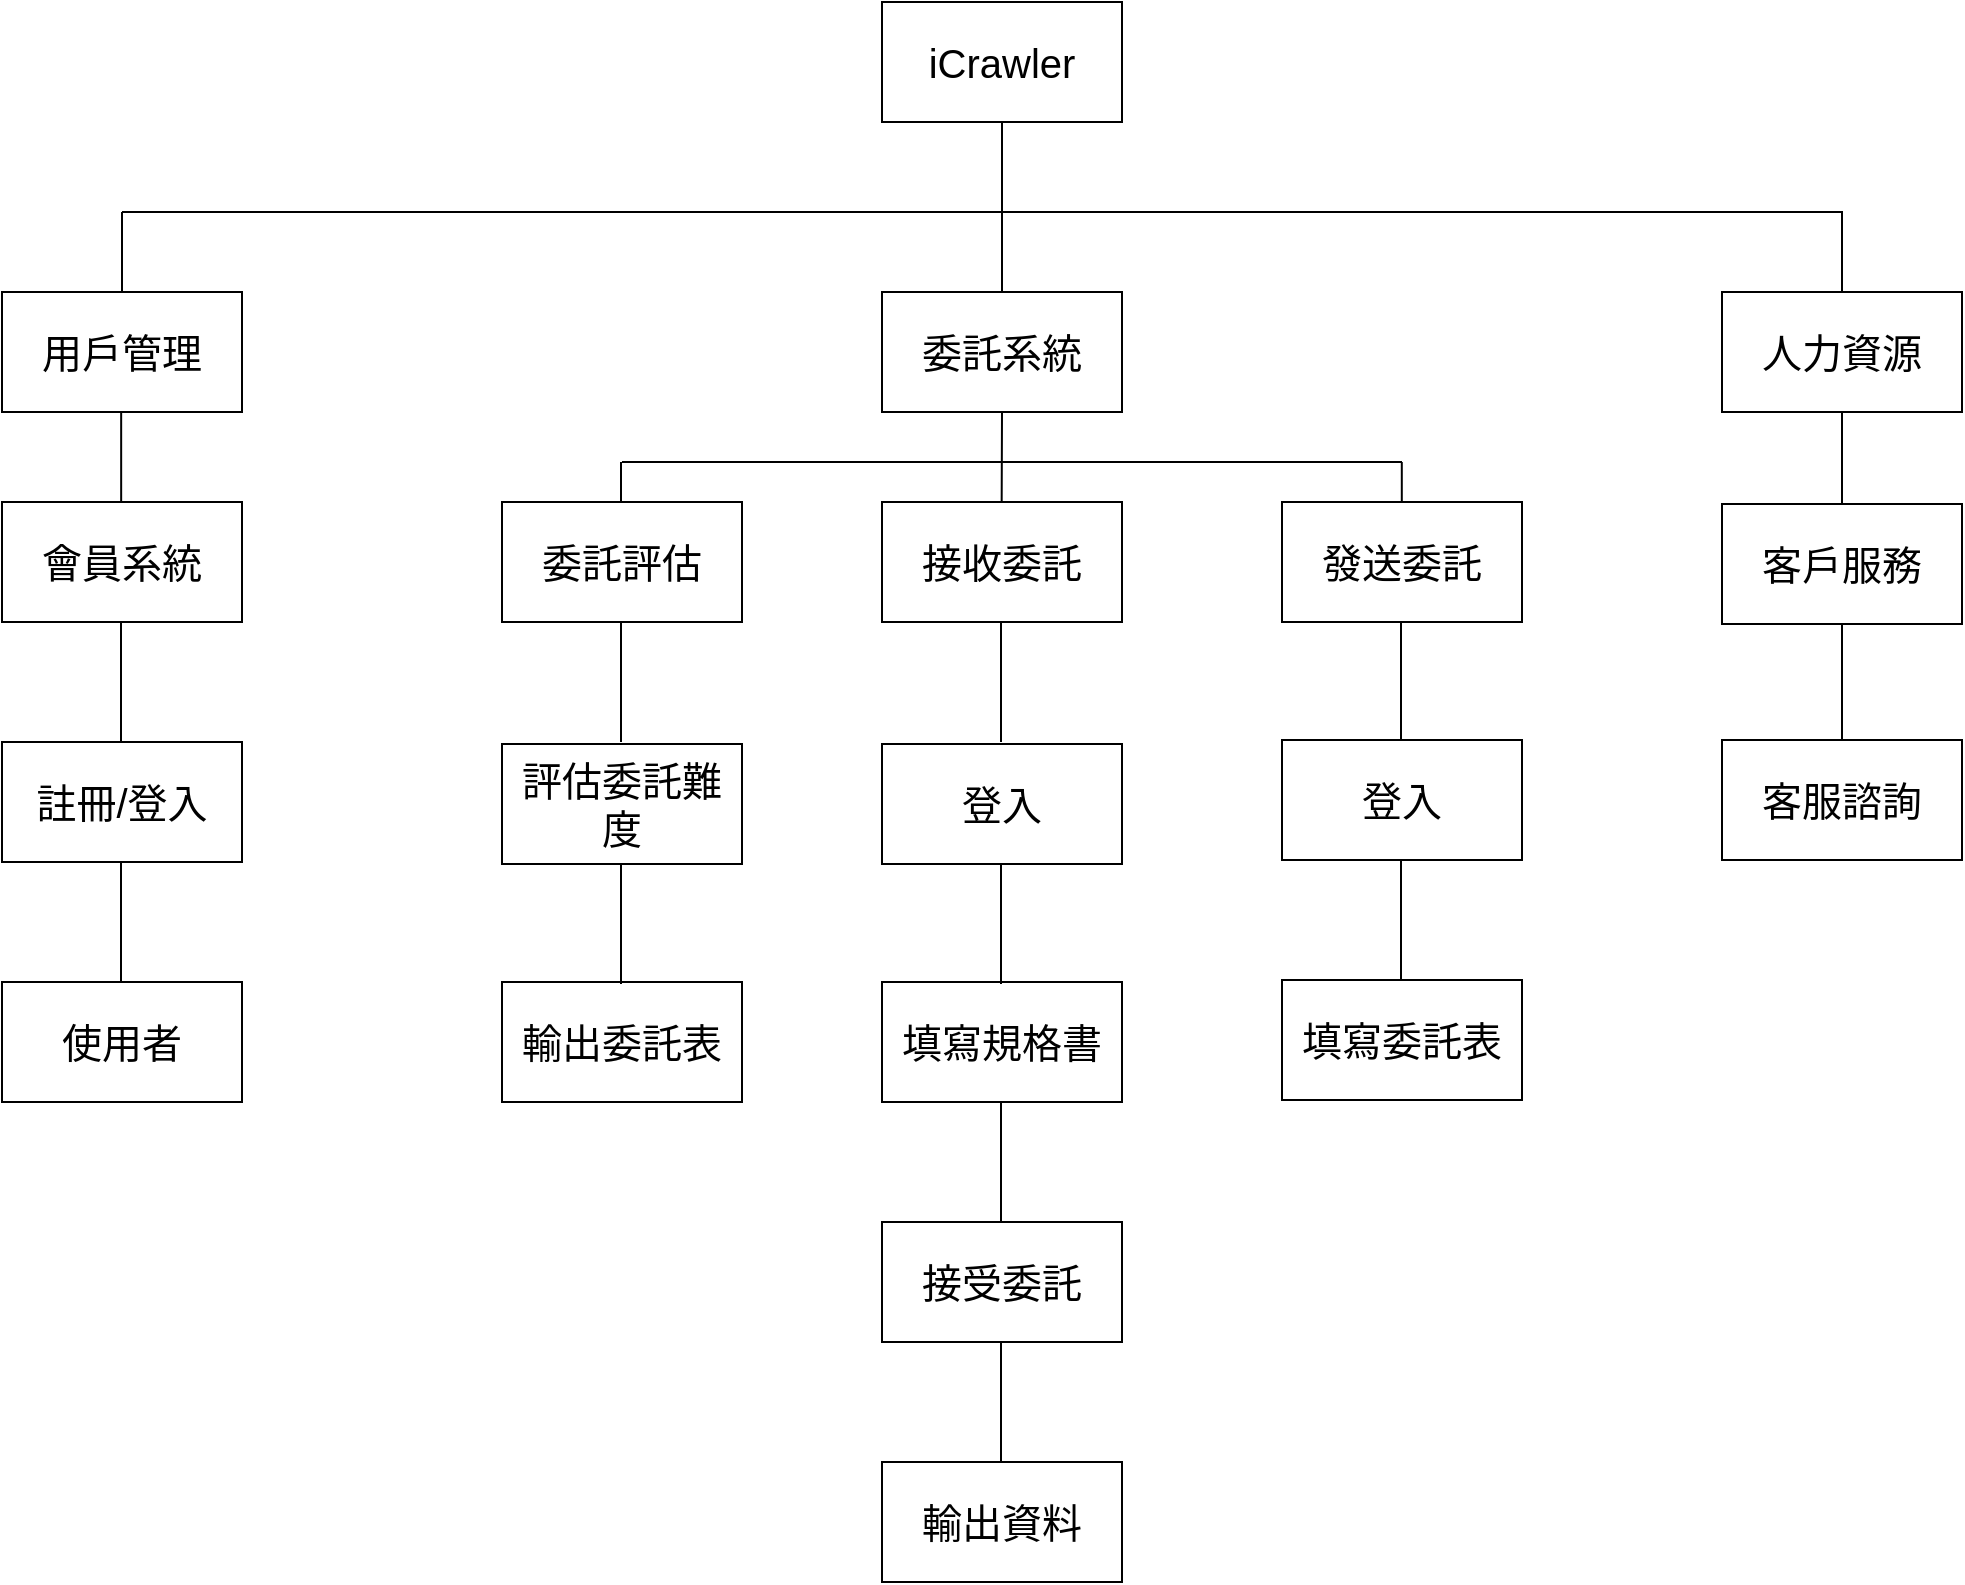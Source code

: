 <mxfile version="21.3.6" type="device">
  <diagram name="第 1 页" id="8Goata_C4mtGEVAOtsTr">
    <mxGraphModel dx="1674" dy="834" grid="1" gridSize="10" guides="1" tooltips="1" connect="1" arrows="1" fold="1" page="1" pageScale="1" pageWidth="827" pageHeight="1169" math="0" shadow="0">
      <root>
        <mxCell id="0" />
        <mxCell id="1" parent="0" />
        <mxCell id="AqN7fXOnnvGa0q25064H-1" value="" style="endArrow=none;html=1;rounded=0;" edge="1" parent="1">
          <mxGeometry width="50" height="50" relative="1" as="geometry">
            <mxPoint x="1130" y="509" as="sourcePoint" />
            <mxPoint x="1130" y="410" as="targetPoint" />
            <Array as="points">
              <mxPoint x="1130" y="499" />
            </Array>
          </mxGeometry>
        </mxCell>
        <mxCell id="AqN7fXOnnvGa0q25064H-2" value="" style="endArrow=none;html=1;rounded=0;entryX=0.5;entryY=1;entryDx=0;entryDy=0;fontSize=20;" edge="1" parent="1">
          <mxGeometry width="50" height="50" relative="1" as="geometry">
            <mxPoint x="710" y="215" as="sourcePoint" />
            <mxPoint x="710" y="115" as="targetPoint" />
          </mxGeometry>
        </mxCell>
        <mxCell id="AqN7fXOnnvGa0q25064H-3" value="" style="endArrow=none;html=1;rounded=0;fontSize=20;entryX=0.5;entryY=0;entryDx=0;entryDy=0;" edge="1" parent="1" target="AqN7fXOnnvGa0q25064H-29">
          <mxGeometry width="50" height="50" relative="1" as="geometry">
            <mxPoint x="270" y="215" as="sourcePoint" />
            <mxPoint x="1320" y="210" as="targetPoint" />
            <Array as="points">
              <mxPoint x="400" y="215" />
              <mxPoint x="1130" y="215" />
            </Array>
          </mxGeometry>
        </mxCell>
        <mxCell id="AqN7fXOnnvGa0q25064H-4" value="用戶管理" style="rounded=0;whiteSpace=wrap;html=1;fontSize=20;" vertex="1" parent="1">
          <mxGeometry x="210" y="255" width="120" height="60" as="geometry" />
        </mxCell>
        <mxCell id="AqN7fXOnnvGa0q25064H-5" value="" style="endArrow=none;html=1;rounded=0;exitX=0.5;exitY=0;exitDx=0;exitDy=0;fontSize=20;" edge="1" parent="1" source="AqN7fXOnnvGa0q25064H-4">
          <mxGeometry width="50" height="50" relative="1" as="geometry">
            <mxPoint x="560" y="405" as="sourcePoint" />
            <mxPoint x="270" y="215" as="targetPoint" />
            <Array as="points">
              <mxPoint x="270" y="235" />
            </Array>
          </mxGeometry>
        </mxCell>
        <mxCell id="AqN7fXOnnvGa0q25064H-6" value="" style="endArrow=none;html=1;rounded=0;entryX=0.5;entryY=1;entryDx=0;entryDy=0;fontSize=20;" edge="1" parent="1">
          <mxGeometry width="50" height="50" relative="1" as="geometry">
            <mxPoint x="269.5" y="496" as="sourcePoint" />
            <mxPoint x="269.5" y="436" as="targetPoint" />
          </mxGeometry>
        </mxCell>
        <mxCell id="AqN7fXOnnvGa0q25064H-7" value="使用者" style="rounded=0;whiteSpace=wrap;html=1;fontSize=20;" vertex="1" parent="1">
          <mxGeometry x="210" y="600" width="120" height="60" as="geometry" />
        </mxCell>
        <mxCell id="AqN7fXOnnvGa0q25064H-8" value="" style="endArrow=none;html=1;rounded=1;fontSize=20;" edge="1" parent="1">
          <mxGeometry width="50" height="50" relative="1" as="geometry">
            <mxPoint x="710.5" y="340" as="sourcePoint" />
            <mxPoint x="910" y="340" as="targetPoint" />
          </mxGeometry>
        </mxCell>
        <mxCell id="AqN7fXOnnvGa0q25064H-9" value="" style="endArrow=none;html=1;rounded=0;entryX=0.5;entryY=1;entryDx=0;entryDy=0;fontSize=20;" edge="1" parent="1">
          <mxGeometry width="50" height="50" relative="1" as="geometry">
            <mxPoint x="269.58" y="375" as="sourcePoint" />
            <mxPoint x="269.58" y="315" as="targetPoint" />
          </mxGeometry>
        </mxCell>
        <mxCell id="AqN7fXOnnvGa0q25064H-10" value="工具" style="rounded=0;whiteSpace=wrap;html=1;fontSize=20;" vertex="1" parent="1">
          <mxGeometry x="850" y="360" width="120" height="60" as="geometry" />
        </mxCell>
        <mxCell id="AqN7fXOnnvGa0q25064H-11" value="iCrawler" style="rounded=0;whiteSpace=wrap;html=1;fontSize=20;" vertex="1" parent="1">
          <mxGeometry x="650" y="110" width="120" height="60" as="geometry" />
        </mxCell>
        <mxCell id="AqN7fXOnnvGa0q25064H-12" value="" style="endArrow=none;html=1;rounded=0;entryX=0.5;entryY=1;entryDx=0;entryDy=0;fontSize=20;exitX=0.5;exitY=0;exitDx=0;exitDy=0;" edge="1" parent="1" source="AqN7fXOnnvGa0q25064H-14" target="AqN7fXOnnvGa0q25064H-11">
          <mxGeometry width="50" height="50" relative="1" as="geometry">
            <mxPoint x="710" y="215" as="sourcePoint" />
            <mxPoint x="370" y="255" as="targetPoint" />
          </mxGeometry>
        </mxCell>
        <mxCell id="AqN7fXOnnvGa0q25064H-13" value="用戶管理" style="rounded=0;whiteSpace=wrap;html=1;fontSize=20;" vertex="1" parent="1">
          <mxGeometry x="210" y="255" width="120" height="60" as="geometry" />
        </mxCell>
        <mxCell id="AqN7fXOnnvGa0q25064H-14" value="委託系統" style="rounded=0;whiteSpace=wrap;html=1;fontSize=20;" vertex="1" parent="1">
          <mxGeometry x="650" y="255" width="120" height="60" as="geometry" />
        </mxCell>
        <mxCell id="AqN7fXOnnvGa0q25064H-15" value="註冊/登入" style="rounded=0;whiteSpace=wrap;html=1;fontSize=20;" vertex="1" parent="1">
          <mxGeometry x="210" y="480" width="120" height="60" as="geometry" />
        </mxCell>
        <mxCell id="AqN7fXOnnvGa0q25064H-16" value="" style="endArrow=none;html=1;rounded=0;exitX=0.5;exitY=0;exitDx=0;exitDy=0;fontSize=20;" edge="1" parent="1" source="AqN7fXOnnvGa0q25064H-13">
          <mxGeometry width="50" height="50" relative="1" as="geometry">
            <mxPoint x="560" y="405" as="sourcePoint" />
            <mxPoint x="270" y="215" as="targetPoint" />
            <Array as="points">
              <mxPoint x="270" y="235" />
            </Array>
          </mxGeometry>
        </mxCell>
        <mxCell id="AqN7fXOnnvGa0q25064H-17" value="會員系統" style="rounded=0;whiteSpace=wrap;html=1;fontSize=20;" vertex="1" parent="1">
          <mxGeometry x="210" y="360" width="120" height="60" as="geometry" />
        </mxCell>
        <mxCell id="AqN7fXOnnvGa0q25064H-18" value="" style="endArrow=none;html=1;rounded=0;entryX=0.5;entryY=1;entryDx=0;entryDy=0;fontSize=20;" edge="1" parent="1">
          <mxGeometry width="50" height="50" relative="1" as="geometry">
            <mxPoint x="269.5" y="480" as="sourcePoint" />
            <mxPoint x="269.5" y="420" as="targetPoint" />
          </mxGeometry>
        </mxCell>
        <mxCell id="AqN7fXOnnvGa0q25064H-19" value="填寫規格書" style="rounded=0;whiteSpace=wrap;html=1;fontSize=20;" vertex="1" parent="1">
          <mxGeometry x="650" y="600" width="120" height="60" as="geometry" />
        </mxCell>
        <mxCell id="AqN7fXOnnvGa0q25064H-20" value="填寫委託表" style="rounded=0;whiteSpace=wrap;html=1;fontSize=20;" vertex="1" parent="1">
          <mxGeometry x="850" y="599" width="120" height="60" as="geometry" />
        </mxCell>
        <mxCell id="AqN7fXOnnvGa0q25064H-21" value="" style="endArrow=none;html=1;rounded=0;fontSize=20;" edge="1" parent="1">
          <mxGeometry width="50" height="50" relative="1" as="geometry">
            <mxPoint x="909.9" y="380" as="sourcePoint" />
            <mxPoint x="909.9" y="340" as="targetPoint" />
            <Array as="points">
              <mxPoint x="909.9" y="370" />
            </Array>
          </mxGeometry>
        </mxCell>
        <mxCell id="AqN7fXOnnvGa0q25064H-22" value="登入" style="rounded=0;whiteSpace=wrap;html=1;fontSize=20;" vertex="1" parent="1">
          <mxGeometry x="850" y="479" width="120" height="60" as="geometry" />
        </mxCell>
        <mxCell id="AqN7fXOnnvGa0q25064H-23" value="登入" style="rounded=0;whiteSpace=wrap;html=1;fontSize=20;" vertex="1" parent="1">
          <mxGeometry x="650" y="481" width="120" height="60" as="geometry" />
        </mxCell>
        <mxCell id="AqN7fXOnnvGa0q25064H-24" value="接受委託" style="rounded=0;whiteSpace=wrap;html=1;fontSize=20;" vertex="1" parent="1">
          <mxGeometry x="650" y="720" width="120" height="60" as="geometry" />
        </mxCell>
        <mxCell id="AqN7fXOnnvGa0q25064H-25" value="輸出資料" style="rounded=0;whiteSpace=wrap;html=1;fontSize=20;" vertex="1" parent="1">
          <mxGeometry x="650" y="840" width="120" height="60" as="geometry" />
        </mxCell>
        <mxCell id="AqN7fXOnnvGa0q25064H-26" value="委託評估" style="rounded=0;whiteSpace=wrap;html=1;fontSize=20;" vertex="1" parent="1">
          <mxGeometry x="460" y="360" width="120" height="60" as="geometry" />
        </mxCell>
        <mxCell id="AqN7fXOnnvGa0q25064H-27" value="評估委託難度" style="rounded=0;whiteSpace=wrap;html=1;fontSize=20;" vertex="1" parent="1">
          <mxGeometry x="460" y="481" width="120" height="60" as="geometry" />
        </mxCell>
        <mxCell id="AqN7fXOnnvGa0q25064H-28" value="輸出委託表" style="rounded=0;whiteSpace=wrap;html=1;fontSize=20;" vertex="1" parent="1">
          <mxGeometry x="460" y="600" width="120" height="60" as="geometry" />
        </mxCell>
        <mxCell id="AqN7fXOnnvGa0q25064H-29" value="人力資源" style="rounded=0;whiteSpace=wrap;html=1;fontSize=20;container=0;" vertex="1" parent="1">
          <mxGeometry x="1070" y="255" width="120" height="60" as="geometry" />
        </mxCell>
        <mxCell id="AqN7fXOnnvGa0q25064H-30" value="客戶服務" style="rounded=0;whiteSpace=wrap;html=1;rotation=0;fontSize=20;container=0;" vertex="1" parent="1">
          <mxGeometry x="1070" y="361" width="120" height="60" as="geometry" />
        </mxCell>
        <mxCell id="AqN7fXOnnvGa0q25064H-31" value="" style="endArrow=none;html=1;rounded=0;entryX=0.5;entryY=1;entryDx=0;entryDy=0;fontSize=20;exitX=0.5;exitY=0;exitDx=0;exitDy=0;" edge="1" parent="1" source="AqN7fXOnnvGa0q25064H-30" target="AqN7fXOnnvGa0q25064H-29">
          <mxGeometry width="50" height="50" relative="1" as="geometry">
            <mxPoint x="1160" y="344" as="sourcePoint" />
            <mxPoint x="1200" y="364" as="targetPoint" />
          </mxGeometry>
        </mxCell>
        <mxCell id="AqN7fXOnnvGa0q25064H-32" value="" style="endArrow=none;html=1;rounded=0;" edge="1" parent="1">
          <mxGeometry width="50" height="50" relative="1" as="geometry">
            <mxPoint x="780" y="340" as="sourcePoint" />
            <mxPoint x="520" y="340" as="targetPoint" />
            <Array as="points">
              <mxPoint x="780" y="340" />
            </Array>
          </mxGeometry>
        </mxCell>
        <mxCell id="AqN7fXOnnvGa0q25064H-33" value="" style="endArrow=none;html=1;rounded=0;entryX=0.5;entryY=1;entryDx=0;entryDy=0;fontSize=20;" edge="1" parent="1">
          <mxGeometry width="50" height="50" relative="1" as="geometry">
            <mxPoint x="519.5" y="360" as="sourcePoint" />
            <mxPoint x="519.5" y="340" as="targetPoint" />
          </mxGeometry>
        </mxCell>
        <mxCell id="AqN7fXOnnvGa0q25064H-34" value="" style="endArrow=none;html=1;rounded=0;entryX=0.5;entryY=1;entryDx=0;entryDy=0;fontSize=20;" edge="1" parent="1">
          <mxGeometry width="50" height="50" relative="1" as="geometry">
            <mxPoint x="519.5" y="480" as="sourcePoint" />
            <mxPoint x="519.5" y="420" as="targetPoint" />
          </mxGeometry>
        </mxCell>
        <mxCell id="AqN7fXOnnvGa0q25064H-35" value="" style="endArrow=none;html=1;rounded=0;entryX=0.5;entryY=1;entryDx=0;entryDy=0;fontSize=20;" edge="1" parent="1">
          <mxGeometry width="50" height="50" relative="1" as="geometry">
            <mxPoint x="519.5" y="601" as="sourcePoint" />
            <mxPoint x="519.5" y="541" as="targetPoint" />
          </mxGeometry>
        </mxCell>
        <mxCell id="AqN7fXOnnvGa0q25064H-36" value="" style="endArrow=none;html=1;rounded=0;entryX=0.5;entryY=1;entryDx=0;entryDy=0;fontSize=20;" edge="1" parent="1">
          <mxGeometry width="50" height="50" relative="1" as="geometry">
            <mxPoint x="269.5" y="600" as="sourcePoint" />
            <mxPoint x="269.5" y="540" as="targetPoint" />
          </mxGeometry>
        </mxCell>
        <mxCell id="AqN7fXOnnvGa0q25064H-37" value="" style="endArrow=none;html=1;rounded=0;entryX=0.5;entryY=1;entryDx=0;entryDy=0;fontSize=20;" edge="1" parent="1">
          <mxGeometry width="50" height="50" relative="1" as="geometry">
            <mxPoint x="709.5" y="480" as="sourcePoint" />
            <mxPoint x="709.5" y="420" as="targetPoint" />
          </mxGeometry>
        </mxCell>
        <mxCell id="AqN7fXOnnvGa0q25064H-38" value="" style="endArrow=none;html=1;rounded=0;entryX=0.5;entryY=1;entryDx=0;entryDy=0;fontSize=20;" edge="1" parent="1">
          <mxGeometry width="50" height="50" relative="1" as="geometry">
            <mxPoint x="709.5" y="601" as="sourcePoint" />
            <mxPoint x="709.5" y="541" as="targetPoint" />
          </mxGeometry>
        </mxCell>
        <mxCell id="AqN7fXOnnvGa0q25064H-39" value="" style="endArrow=none;html=1;rounded=0;entryX=0.5;entryY=1;entryDx=0;entryDy=0;fontSize=20;" edge="1" parent="1">
          <mxGeometry width="50" height="50" relative="1" as="geometry">
            <mxPoint x="709.5" y="720" as="sourcePoint" />
            <mxPoint x="709.5" y="660" as="targetPoint" />
          </mxGeometry>
        </mxCell>
        <mxCell id="AqN7fXOnnvGa0q25064H-40" value="" style="endArrow=none;html=1;rounded=0;entryX=0.5;entryY=1;entryDx=0;entryDy=0;fontSize=20;" edge="1" parent="1">
          <mxGeometry width="50" height="50" relative="1" as="geometry">
            <mxPoint x="709.5" y="840" as="sourcePoint" />
            <mxPoint x="709.5" y="780" as="targetPoint" />
          </mxGeometry>
        </mxCell>
        <mxCell id="AqN7fXOnnvGa0q25064H-41" value="" style="endArrow=none;html=1;rounded=0;entryX=0.5;entryY=1;entryDx=0;entryDy=0;fontSize=20;" edge="1" parent="1">
          <mxGeometry width="50" height="50" relative="1" as="geometry">
            <mxPoint x="909.5" y="479" as="sourcePoint" />
            <mxPoint x="909.5" y="419" as="targetPoint" />
          </mxGeometry>
        </mxCell>
        <mxCell id="AqN7fXOnnvGa0q25064H-42" value="" style="endArrow=none;html=1;rounded=0;entryX=0.5;entryY=1;entryDx=0;entryDy=0;fontSize=20;" edge="1" parent="1">
          <mxGeometry width="50" height="50" relative="1" as="geometry">
            <mxPoint x="909.5" y="599" as="sourcePoint" />
            <mxPoint x="909.5" y="539" as="targetPoint" />
          </mxGeometry>
        </mxCell>
        <mxCell id="AqN7fXOnnvGa0q25064H-43" value="" style="endArrow=none;html=1;rounded=0;fontSize=20;entryX=0.5;entryY=1;entryDx=0;entryDy=0;" edge="1" parent="1" target="AqN7fXOnnvGa0q25064H-14">
          <mxGeometry width="50" height="50" relative="1" as="geometry">
            <mxPoint x="709.8" y="381" as="sourcePoint" />
            <mxPoint x="709.8" y="341" as="targetPoint" />
            <Array as="points">
              <mxPoint x="709.8" y="371" />
            </Array>
          </mxGeometry>
        </mxCell>
        <mxCell id="AqN7fXOnnvGa0q25064H-44" value="接收委託" style="rounded=0;whiteSpace=wrap;html=1;fontSize=20;" vertex="1" parent="1">
          <mxGeometry x="650" y="360" width="120" height="60" as="geometry" />
        </mxCell>
        <mxCell id="AqN7fXOnnvGa0q25064H-45" value="發送委託" style="rounded=0;whiteSpace=wrap;html=1;fontSize=20;" vertex="1" parent="1">
          <mxGeometry x="850" y="360" width="120" height="60" as="geometry" />
        </mxCell>
        <mxCell id="AqN7fXOnnvGa0q25064H-46" value="客服諮詢" style="rounded=0;whiteSpace=wrap;html=1;fontSize=20;container=0;" vertex="1" parent="1">
          <mxGeometry x="1070" y="479" width="120" height="60" as="geometry" />
        </mxCell>
      </root>
    </mxGraphModel>
  </diagram>
</mxfile>
